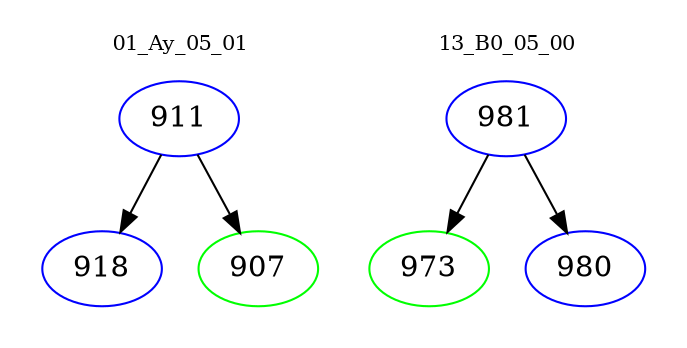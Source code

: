 digraph{
subgraph cluster_0 {
color = white
label = "01_Ay_05_01";
fontsize=10;
T0_911 [label="911", color="blue"]
T0_911 -> T0_918 [color="black"]
T0_918 [label="918", color="blue"]
T0_911 -> T0_907 [color="black"]
T0_907 [label="907", color="green"]
}
subgraph cluster_1 {
color = white
label = "13_B0_05_00";
fontsize=10;
T1_981 [label="981", color="blue"]
T1_981 -> T1_973 [color="black"]
T1_973 [label="973", color="green"]
T1_981 -> T1_980 [color="black"]
T1_980 [label="980", color="blue"]
}
}

